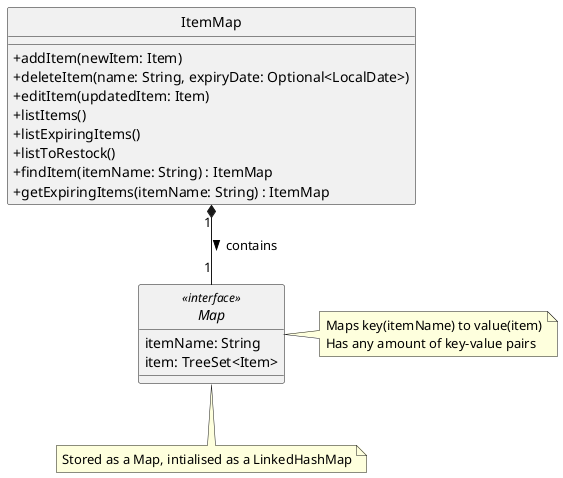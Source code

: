 @startuml

skinparam classAttributeIconSize 0
hide circles

class ItemMap {
    + addItem(newItem: Item)
    + deleteItem(name: String, expiryDate: Optional<LocalDate>)
    + editItem(updatedItem: Item)
    + listItems()
    + listExpiringItems()
    + listToRestock()
    + findItem(itemName: String) : ItemMap
    + getExpiringItems(itemName: String) : ItemMap
}

ItemMap "1" *-- "1" Map : contains >

interface Map << interface >> {
    itemName: String
    item: TreeSet<Item>
}

note right of Map : Maps key(itemName) to value(item)\nHas any amount of key-value pairs
note bottom of Map : Stored as a Map, intialised as a LinkedHashMap

@enduml